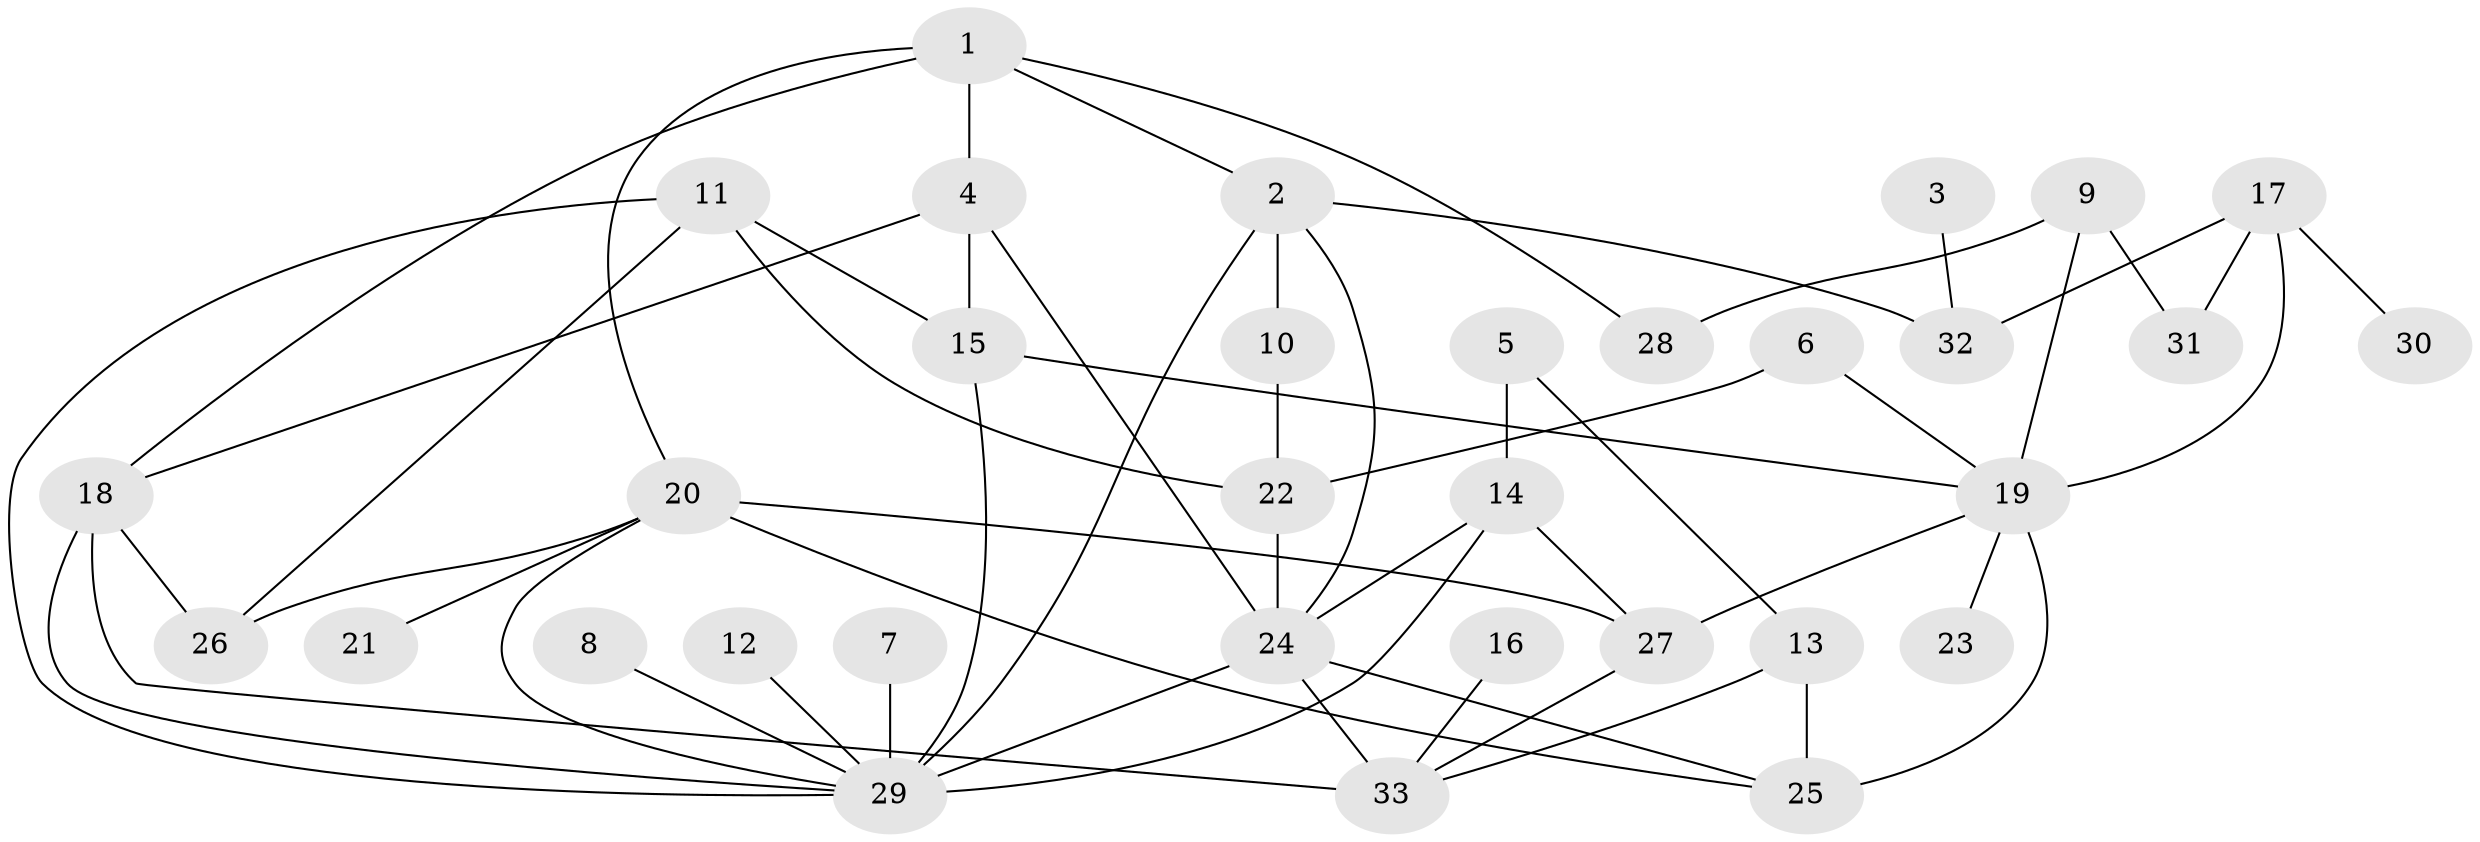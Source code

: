 // original degree distribution, {5: 0.12121212121212122, 4: 0.15151515151515152, 6: 0.030303030303030304, 3: 0.19696969696969696, 2: 0.3181818181818182, 1: 0.16666666666666666, 8: 0.015151515151515152}
// Generated by graph-tools (version 1.1) at 2025/49/03/09/25 03:49:17]
// undirected, 33 vertices, 56 edges
graph export_dot {
graph [start="1"]
  node [color=gray90,style=filled];
  1;
  2;
  3;
  4;
  5;
  6;
  7;
  8;
  9;
  10;
  11;
  12;
  13;
  14;
  15;
  16;
  17;
  18;
  19;
  20;
  21;
  22;
  23;
  24;
  25;
  26;
  27;
  28;
  29;
  30;
  31;
  32;
  33;
  1 -- 2 [weight=1.0];
  1 -- 4 [weight=1.0];
  1 -- 18 [weight=1.0];
  1 -- 20 [weight=1.0];
  1 -- 28 [weight=1.0];
  2 -- 10 [weight=1.0];
  2 -- 24 [weight=1.0];
  2 -- 29 [weight=1.0];
  2 -- 32 [weight=1.0];
  3 -- 32 [weight=1.0];
  4 -- 15 [weight=1.0];
  4 -- 18 [weight=1.0];
  4 -- 24 [weight=1.0];
  5 -- 13 [weight=1.0];
  5 -- 14 [weight=1.0];
  6 -- 19 [weight=1.0];
  6 -- 22 [weight=1.0];
  7 -- 29 [weight=1.0];
  8 -- 29 [weight=1.0];
  9 -- 19 [weight=1.0];
  9 -- 28 [weight=1.0];
  9 -- 31 [weight=1.0];
  10 -- 22 [weight=1.0];
  11 -- 15 [weight=1.0];
  11 -- 22 [weight=1.0];
  11 -- 26 [weight=1.0];
  11 -- 29 [weight=1.0];
  12 -- 29 [weight=1.0];
  13 -- 25 [weight=1.0];
  13 -- 33 [weight=1.0];
  14 -- 24 [weight=2.0];
  14 -- 27 [weight=1.0];
  14 -- 29 [weight=1.0];
  15 -- 19 [weight=1.0];
  15 -- 29 [weight=1.0];
  16 -- 33 [weight=1.0];
  17 -- 19 [weight=1.0];
  17 -- 30 [weight=1.0];
  17 -- 31 [weight=1.0];
  17 -- 32 [weight=1.0];
  18 -- 26 [weight=1.0];
  18 -- 29 [weight=1.0];
  18 -- 33 [weight=2.0];
  19 -- 23 [weight=1.0];
  19 -- 25 [weight=2.0];
  19 -- 27 [weight=1.0];
  20 -- 21 [weight=1.0];
  20 -- 25 [weight=1.0];
  20 -- 26 [weight=1.0];
  20 -- 27 [weight=1.0];
  20 -- 29 [weight=1.0];
  22 -- 24 [weight=1.0];
  24 -- 25 [weight=1.0];
  24 -- 29 [weight=2.0];
  24 -- 33 [weight=1.0];
  27 -- 33 [weight=1.0];
}
